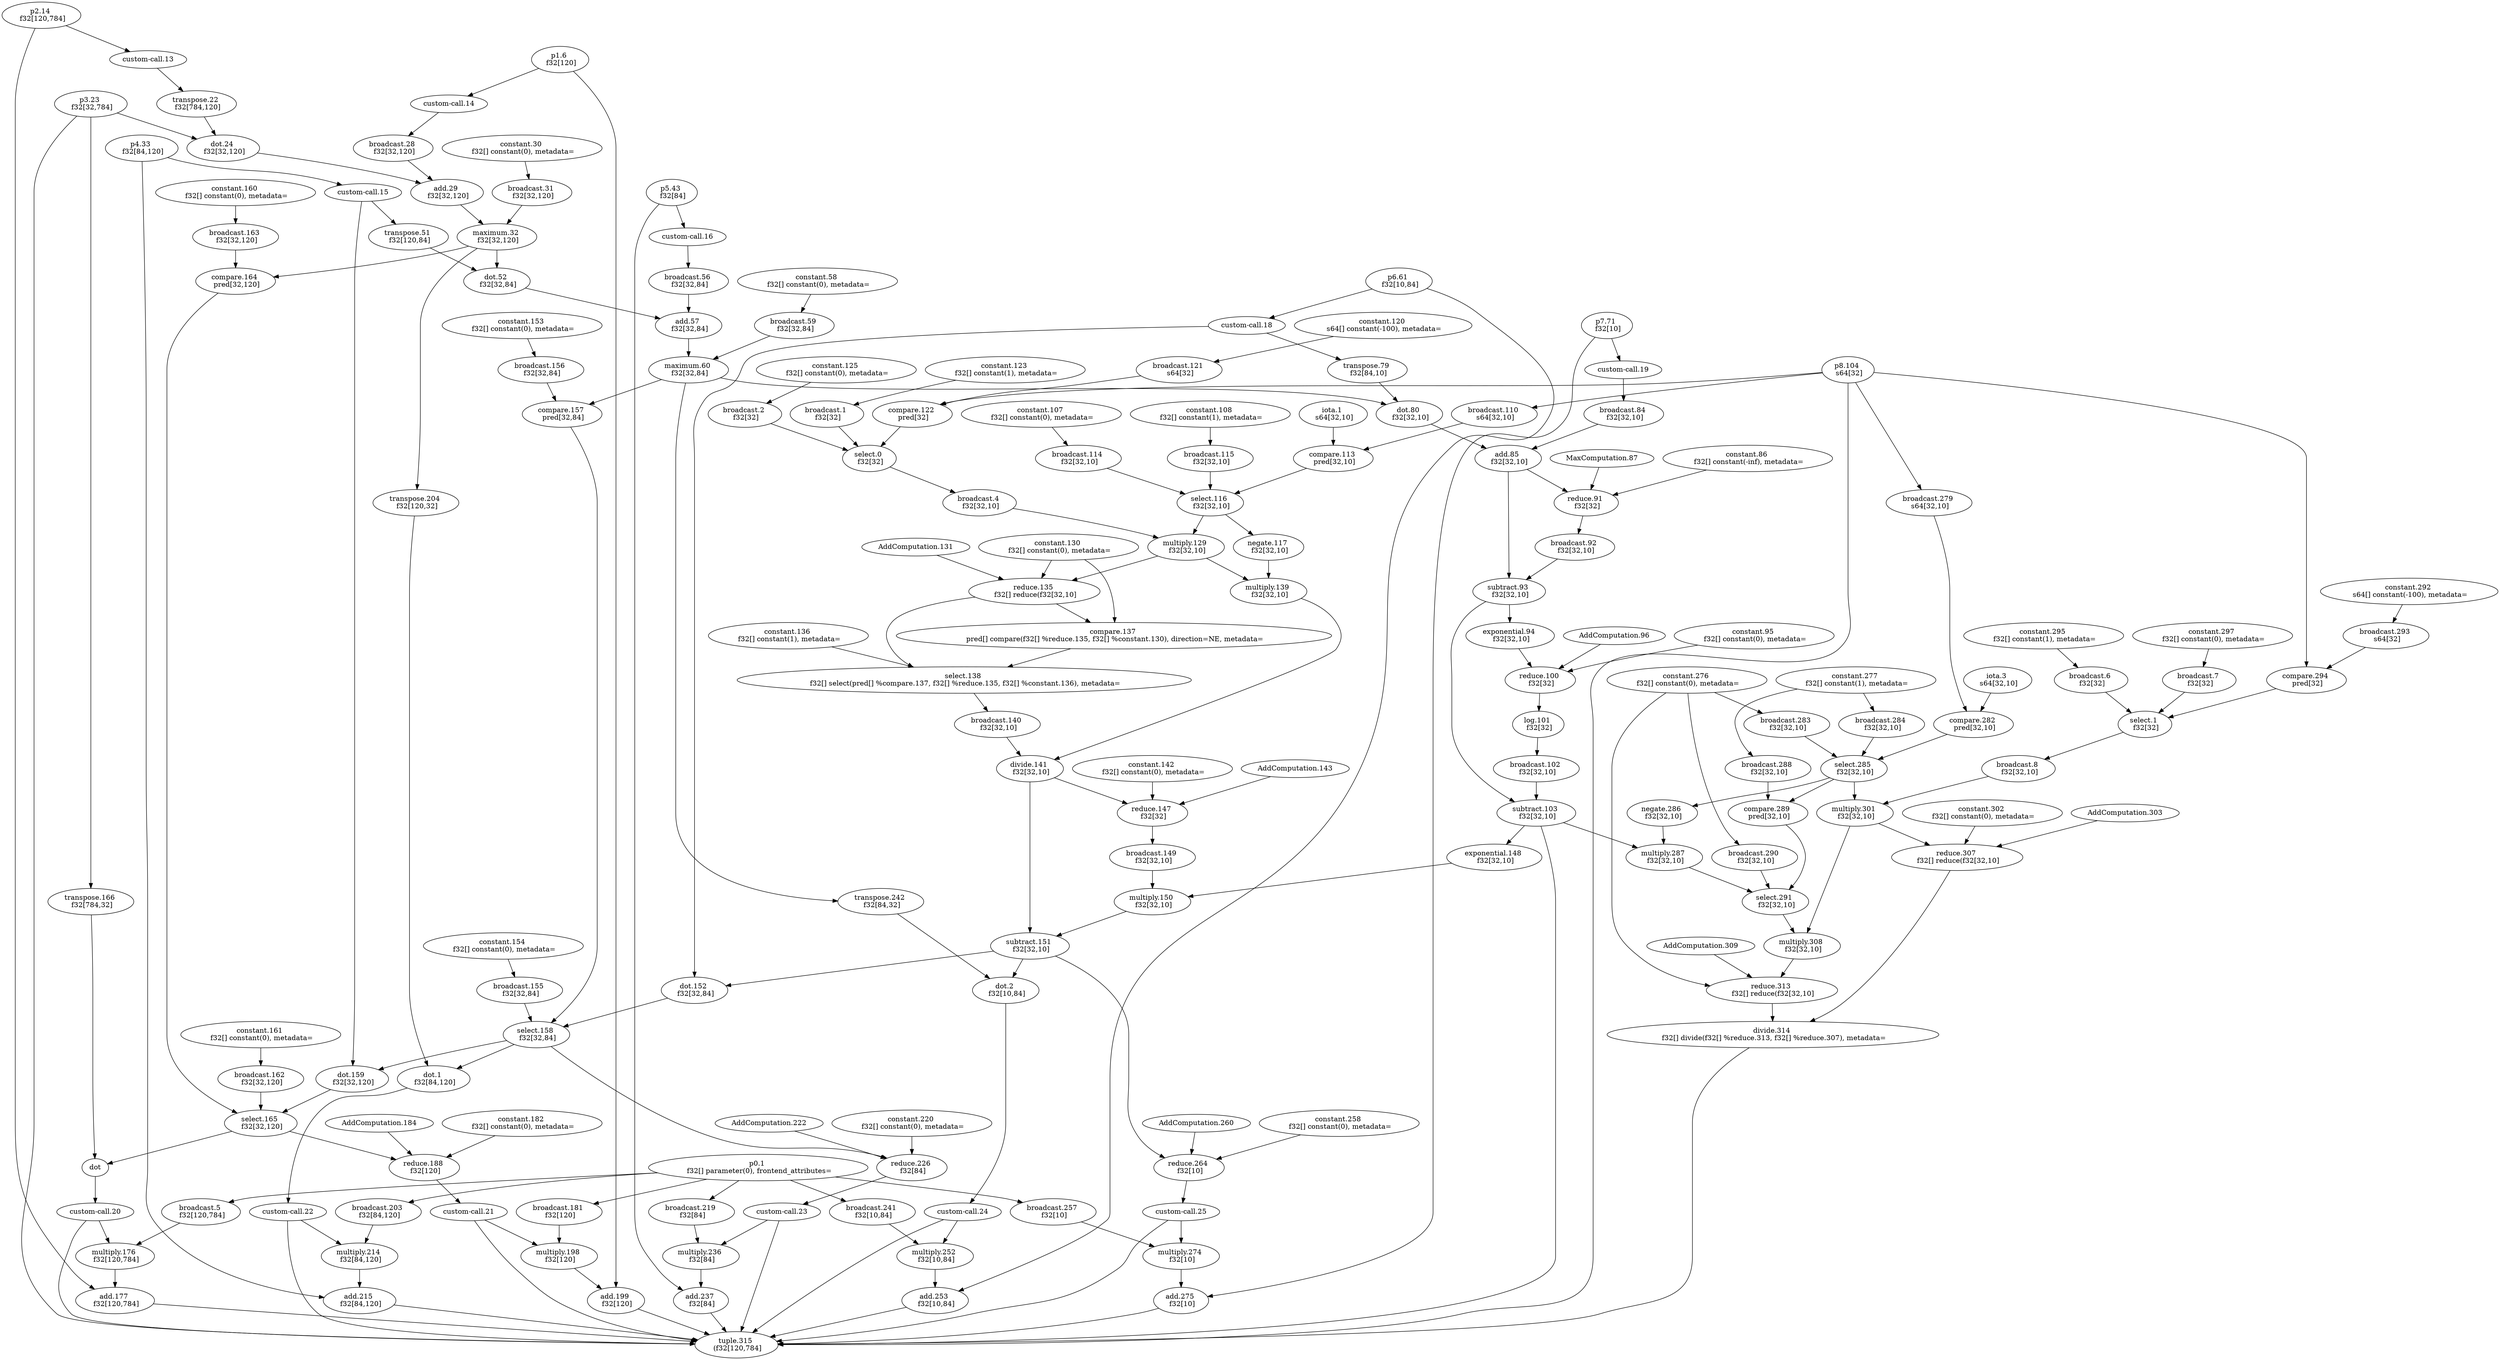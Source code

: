 digraph HloModule {
	"p2.14" [label="p2.14 \n f32[120,784]"];
	"p3.23" [label="p3.23 \n f32[32,784]"];
	"transpose.22" [label="transpose.22 \n f32[784,120]"];
	"dot.24" [label="dot.24 \n f32[32,120]"];
	"p1.6" [label="p1.6 \n f32[120]"];
	"broadcast.28" [label="broadcast.28 \n f32[32,120]"];
	"add.29" [label="add.29 \n f32[32,120]"];
	"constant.30" [label="constant.30 \n f32[] constant(0), metadata="];
	"broadcast.31" [label="broadcast.31 \n f32[32,120]"];
	"maximum.32" [label="maximum.32 \n f32[32,120]"];
	"constant.160" [label="constant.160 \n f32[] constant(0), metadata="];
	"broadcast.163" [label="broadcast.163 \n f32[32,120]"];
	"compare.164" [label="compare.164 \n pred[32,120]"];
	"p4.33" [label="p4.33 \n f32[84,120]"];
	"transpose.51" [label="transpose.51 \n f32[120,84]"];
	"dot.52" [label="dot.52 \n f32[32,84]"];
	"p5.43" [label="p5.43 \n f32[84]"];
	"broadcast.56" [label="broadcast.56 \n f32[32,84]"];
	"add.57" [label="add.57 \n f32[32,84]"];
	"constant.58" [label="constant.58 \n f32[] constant(0), metadata="];
	"broadcast.59" [label="broadcast.59 \n f32[32,84]"];
	"maximum.60" [label="maximum.60 \n f32[32,84]"];
	"constant.153" [label="constant.153 \n f32[] constant(0), metadata="];
	"broadcast.156" [label="broadcast.156 \n f32[32,84]"];
	"compare.157" [label="compare.157 \n pred[32,84]"];
	"p8.104" [label="p8.104 \n s64[32]"];
	"broadcast.110" [label="broadcast.110 \n s64[32,10]"];
	"iota.1" [label="iota.1 \n s64[32,10]"];
	"compare.113" [label="compare.113 \n pred[32,10]"];
	"constant.108" [label="constant.108 \n f32[] constant(1), metadata="];
	"broadcast.115" [label="broadcast.115 \n f32[32,10]"];
	"constant.107" [label="constant.107 \n f32[] constant(0), metadata="];
	"broadcast.114" [label="broadcast.114 \n f32[32,10]"];
	"select.116" [label="select.116 \n f32[32,10]"];
	"negate.117" [label="negate.117 \n f32[32,10]"];
	"constant.120" [label="constant.120 \n s64[] constant(-100), metadata="];
	"broadcast.121" [label="broadcast.121 \n s64[32]"];
	"compare.122" [label="compare.122 \n pred[32]"];
	"constant.123" [label="constant.123 \n f32[] constant(1), metadata="];
	"broadcast.1" [label="broadcast.1 \n f32[32]"];
	"constant.125" [label="constant.125 \n f32[] constant(0), metadata="];
	"broadcast.2" [label="broadcast.2 \n f32[32]"];
	"select.0" [label="select.0 \n f32[32]"];
	"broadcast.4" [label="broadcast.4 \n f32[32,10]"];
	"multiply.129" [label="multiply.129 \n f32[32,10]"];
	"multiply.139" [label="multiply.139 \n f32[32,10]"];
	"constant.130" [label="constant.130 \n f32[] constant(0), metadata="];
	"reduce.135" [label="reduce.135 \n f32[] reduce(f32[32,10]"];
	"compare.137" [label="compare.137 \n pred[] compare(f32[] %reduce.135, f32[] %constant.130), direction=NE, metadata="];
	"constant.136" [label="constant.136 \n f32[] constant(1), metadata="];
	"select.138" [label="select.138 \n f32[] select(pred[] %compare.137, f32[] %reduce.135, f32[] %constant.136), metadata="];
	"broadcast.140" [label="broadcast.140 \n f32[32,10]"];
	"divide.141" [label="divide.141 \n f32[32,10]"];
	"p6.61" [label="p6.61 \n f32[10,84]"];
	"transpose.79" [label="transpose.79 \n f32[84,10]"];
	"dot.80" [label="dot.80 \n f32[32,10]"];
	"p7.71" [label="p7.71 \n f32[10]"];
	"broadcast.84" [label="broadcast.84 \n f32[32,10]"];
	"add.85" [label="add.85 \n f32[32,10]"];
	"constant.86" [label="constant.86 \n f32[] constant(-inf), metadata="];
	"reduce.91" [label="reduce.91 \n f32[32]"];
	"broadcast.92" [label="broadcast.92 \n f32[32,10]"];
	"subtract.93" [label="subtract.93 \n f32[32,10]"];
	"exponential.94" [label="exponential.94 \n f32[32,10]"];
	"constant.95" [label="constant.95 \n f32[] constant(0), metadata="];
	"reduce.100" [label="reduce.100 \n f32[32]"];
	"log.101" [label="log.101 \n f32[32]"];
	"broadcast.102" [label="broadcast.102 \n f32[32,10]"];
	"subtract.103" [label="subtract.103 \n f32[32,10]"];
	"exponential.148" [label="exponential.148 \n f32[32,10]"];
	"constant.142" [label="constant.142 \n f32[] constant(0), metadata="];
	"reduce.147" [label="reduce.147 \n f32[32]"];
	"broadcast.149" [label="broadcast.149 \n f32[32,10]"];
	"multiply.150" [label="multiply.150 \n f32[32,10]"];
	"subtract.151" [label="subtract.151 \n f32[32,10]"];
	"dot.152" [label="dot.152 \n f32[32,84]"];
	"constant.154" [label="constant.154 \n f32[] constant(0), metadata="];
	"broadcast.155" [label="broadcast.155 \n f32[32,84]"];
	"select.158" [label="select.158 \n f32[32,84]"];
	"dot.159" [label="dot.159 \n f32[32,120]"];
	"constant.161" [label="constant.161 \n f32[] constant(0), metadata="];
	"broadcast.162" [label="broadcast.162 \n f32[32,120]"];
	"select.165" [label="select.165 \n f32[32,120]"];
	"transpose.166" [label="transpose.166 \n f32[784,32]"];
	"p0.1" [label="p0.1 \n f32[] parameter(0), frontend_attributes="];
	"broadcast.5" [label="broadcast.5 \n f32[120,784]"];
	"multiply.176" [label="multiply.176 \n f32[120,784]"];
	"add.177" [label="add.177 \n f32[120,784]"];
	"constant.182" [label="constant.182 \n f32[] constant(0), metadata="];
	"reduce.188" [label="reduce.188 \n f32[120]"];
	"broadcast.181" [label="broadcast.181 \n f32[120]"];
	"multiply.198" [label="multiply.198 \n f32[120]"];
	"add.199" [label="add.199 \n f32[120]"];
	"transpose.204" [label="transpose.204 \n f32[120,32]"];
	"dot.1" [label="dot.1 \n f32[84,120]"];
	"broadcast.203" [label="broadcast.203 \n f32[84,120]"];
	"multiply.214" [label="multiply.214 \n f32[84,120]"];
	"add.215" [label="add.215 \n f32[84,120]"];
	"constant.220" [label="constant.220 \n f32[] constant(0), metadata="];
	"reduce.226" [label="reduce.226 \n f32[84]"];
	"broadcast.219" [label="broadcast.219 \n f32[84]"];
	"multiply.236" [label="multiply.236 \n f32[84]"];
	"add.237" [label="add.237 \n f32[84]"];
	"transpose.242" [label="transpose.242 \n f32[84,32]"];
	"dot.2" [label="dot.2 \n f32[10,84]"];
	"broadcast.241" [label="broadcast.241 \n f32[10,84]"];
	"multiply.252" [label="multiply.252 \n f32[10,84]"];
	"add.253" [label="add.253 \n f32[10,84]"];
	"constant.258" [label="constant.258 \n f32[] constant(0), metadata="];
	"reduce.264" [label="reduce.264 \n f32[10]"];
	"broadcast.257" [label="broadcast.257 \n f32[10]"];
	"multiply.274" [label="multiply.274 \n f32[10]"];
	"add.275" [label="add.275 \n f32[10]"];
	"broadcast.279" [label="broadcast.279 \n s64[32,10]"];
	"iota.3" [label="iota.3 \n s64[32,10]"];
	"compare.282" [label="compare.282 \n pred[32,10]"];
	"constant.277" [label="constant.277 \n f32[] constant(1), metadata="];
	"broadcast.284" [label="broadcast.284 \n f32[32,10]"];
	"constant.276" [label="constant.276 \n f32[] constant(0), metadata="];
	"broadcast.283" [label="broadcast.283 \n f32[32,10]"];
	"select.285" [label="select.285 \n f32[32,10]"];
	"broadcast.288" [label="broadcast.288 \n f32[32,10]"];
	"compare.289" [label="compare.289 \n pred[32,10]"];
	"broadcast.290" [label="broadcast.290 \n f32[32,10]"];
	"negate.286" [label="negate.286 \n f32[32,10]"];
	"multiply.287" [label="multiply.287 \n f32[32,10]"];
	"select.291" [label="select.291 \n f32[32,10]"];
	"constant.292" [label="constant.292 \n s64[] constant(-100), metadata="];
	"broadcast.293" [label="broadcast.293 \n s64[32]"];
	"compare.294" [label="compare.294 \n pred[32]"];
	"constant.295" [label="constant.295 \n f32[] constant(1), metadata="];
	"broadcast.6" [label="broadcast.6 \n f32[32]"];
	"constant.297" [label="constant.297 \n f32[] constant(0), metadata="];
	"broadcast.7" [label="broadcast.7 \n f32[32]"];
	"select.1" [label="select.1 \n f32[32]"];
	"broadcast.8" [label="broadcast.8 \n f32[32,10]"];
	"multiply.301" [label="multiply.301 \n f32[32,10]"];
	"multiply.308" [label="multiply.308 \n f32[32,10]"];
	"reduce.313" [label="reduce.313 \n f32[] reduce(f32[32,10]"];
	"constant.302" [label="constant.302 \n f32[] constant(0), metadata="];
	"reduce.307" [label="reduce.307 \n f32[] reduce(f32[32,10]"];
	"divide.314" [label="divide.314 \n f32[] divide(f32[] %reduce.313, f32[] %reduce.307), metadata="];
	"tuple.315" [label="tuple.315 \n (f32[120,784]"]; 
 	"p2.14" -> "custom-call.13";
	"custom-call.13" -> "transpose.22";
	"p3.23" -> "dot.24";
	"transpose.22" -> "dot.24";
	"p1.6" -> "custom-call.14";
	"custom-call.14" -> "broadcast.28";
	"dot.24" -> "add.29";
	"broadcast.28" -> "add.29";
	"constant.30" -> "broadcast.31";
	"add.29" -> "maximum.32";
	"broadcast.31" -> "maximum.32";
	"constant.160" -> "broadcast.163";
	"maximum.32" -> "compare.164";
	"broadcast.163" -> "compare.164";
	"p4.33" -> "custom-call.15";
	"custom-call.15" -> "transpose.51";
	"maximum.32" -> "dot.52";
	"transpose.51" -> "dot.52";
	"p5.43" -> "custom-call.16";
	"custom-call.16" -> "broadcast.56";
	"dot.52" -> "add.57";
	"broadcast.56" -> "add.57";
	"constant.58" -> "broadcast.59";
	"add.57" -> "maximum.60";
	"broadcast.59" -> "maximum.60";
	"constant.153" -> "broadcast.156";
	"maximum.60" -> "compare.157";
	"broadcast.156" -> "compare.157";
	"p8.104" -> "broadcast.110";
	"broadcast.110" -> "compare.113";
	"iota.1" -> "compare.113";
	"constant.108" -> "broadcast.115";
	"constant.107" -> "broadcast.114";
	"compare.113" -> "select.116";
	"broadcast.115" -> "select.116";
	"broadcast.114" -> "select.116";
	"select.116" -> "negate.117";
	"constant.120" -> "broadcast.121";
	"p8.104" -> "compare.122";
	"broadcast.121" -> "compare.122";
	"constant.123" -> "broadcast.1";
	"constant.125" -> "broadcast.2";
	"compare.122" -> "select.0";
	"broadcast.1" -> "select.0";
	"broadcast.2" -> "select.0";
	"select.0" -> "broadcast.4";
	"broadcast.4" -> "multiply.129";
	"select.116" -> "multiply.129";
	"negate.117" -> "multiply.139";
	"multiply.129" -> "multiply.139";
	"multiply.129" -> "reduce.135";
	"constant.130" -> "reduce.135";
	"AddComputation.131" -> "reduce.135";
	"reduce.135" -> "compare.137";
	"constant.130" -> "compare.137";
	"compare.137" -> "select.138";
	"reduce.135" -> "select.138";
	"constant.136" -> "select.138";
	"select.138" -> "broadcast.140";
	"multiply.139" -> "divide.141";
	"broadcast.140" -> "divide.141";
	"p6.61" -> "custom-call.18";
	"custom-call.18" -> "transpose.79";
	"maximum.60" -> "dot.80";
	"transpose.79" -> "dot.80";
	"p7.71" -> "custom-call.19";
	"custom-call.19" -> "broadcast.84";
	"dot.80" -> "add.85";
	"broadcast.84" -> "add.85";
	"add.85" -> "reduce.91";
	"constant.86" -> "reduce.91";
	"MaxComputation.87" -> "reduce.91";
	"reduce.91" -> "broadcast.92";
	"add.85" -> "subtract.93";
	"broadcast.92" -> "subtract.93";
	"subtract.93" -> "exponential.94";
	"exponential.94" -> "reduce.100";
	"constant.95" -> "reduce.100";
	"AddComputation.96" -> "reduce.100";
	"reduce.100" -> "log.101";
	"log.101" -> "broadcast.102";
	"subtract.93" -> "subtract.103";
	"broadcast.102" -> "subtract.103";
	"subtract.103" -> "exponential.148";
	"divide.141" -> "reduce.147";
	"constant.142" -> "reduce.147";
	"AddComputation.143" -> "reduce.147";
	"reduce.147" -> "broadcast.149";
	"exponential.148" -> "multiply.150";
	"broadcast.149" -> "multiply.150";
	"divide.141" -> "subtract.151";
	"multiply.150" -> "subtract.151";
	"subtract.151" -> "dot.152";
	"custom-call.18" -> "dot.152";
	"constant.154" -> "broadcast.155";
	"compare.157" -> "select.158";
	"dot.152" -> "select.158";
	"broadcast.155" -> "select.158";
	"select.158" -> "dot.159";
	"custom-call.15" -> "dot.159";
	"constant.161" -> "broadcast.162";
	"compare.164" -> "select.165";
	"dot.159" -> "select.165";
	"broadcast.162" -> "select.165";
	"p3.23" -> "transpose.166";
	"select.165" -> "dot";
	"transpose.166" -> "dot";
	"dot" -> "custom-call.20";
	"p0.1" -> "broadcast.5";
	"custom-call.20" -> "multiply.176";
	"broadcast.5" -> "multiply.176";
	"p2.14" -> "add.177";
	"multiply.176" -> "add.177";
	"select.165" -> "reduce.188";
	"constant.182" -> "reduce.188";
	"AddComputation.184" -> "reduce.188";
	"reduce.188" -> "custom-call.21";
	"p0.1" -> "broadcast.181";
	"custom-call.21" -> "multiply.198";
	"broadcast.181" -> "multiply.198";
	"p1.6" -> "add.199";
	"multiply.198" -> "add.199";
	"maximum.32" -> "transpose.204";
	"select.158" -> "dot.1";
	"transpose.204" -> "dot.1";
	"dot.1" -> "custom-call.22";
	"p0.1" -> "broadcast.203";
	"custom-call.22" -> "multiply.214";
	"broadcast.203" -> "multiply.214";
	"p4.33" -> "add.215";
	"multiply.214" -> "add.215";
	"select.158" -> "reduce.226";
	"constant.220" -> "reduce.226";
	"AddComputation.222" -> "reduce.226";
	"reduce.226" -> "custom-call.23";
	"p0.1" -> "broadcast.219";
	"custom-call.23" -> "multiply.236";
	"broadcast.219" -> "multiply.236";
	"p5.43" -> "add.237";
	"multiply.236" -> "add.237";
	"maximum.60" -> "transpose.242";
	"subtract.151" -> "dot.2";
	"transpose.242" -> "dot.2";
	"dot.2" -> "custom-call.24";
	"p0.1" -> "broadcast.241";
	"custom-call.24" -> "multiply.252";
	"broadcast.241" -> "multiply.252";
	"p6.61" -> "add.253";
	"multiply.252" -> "add.253";
	"subtract.151" -> "reduce.264";
	"constant.258" -> "reduce.264";
	"AddComputation.260" -> "reduce.264";
	"reduce.264" -> "custom-call.25";
	"p0.1" -> "broadcast.257";
	"custom-call.25" -> "multiply.274";
	"broadcast.257" -> "multiply.274";
	"p7.71" -> "add.275";
	"multiply.274" -> "add.275";
	"p8.104" -> "broadcast.279";
	"broadcast.279" -> "compare.282";
	"iota.3" -> "compare.282";
	"constant.277" -> "broadcast.284";
	"constant.276" -> "broadcast.283";
	"compare.282" -> "select.285";
	"broadcast.284" -> "select.285";
	"broadcast.283" -> "select.285";
	"constant.277" -> "broadcast.288";
	"select.285" -> "compare.289";
	"broadcast.288" -> "compare.289";
	"constant.276" -> "broadcast.290";
	"select.285" -> "negate.286";
	"negate.286" -> "multiply.287";
	"subtract.103" -> "multiply.287";
	"compare.289" -> "select.291";
	"broadcast.290" -> "select.291";
	"multiply.287" -> "select.291";
	"constant.292" -> "broadcast.293";
	"p8.104" -> "compare.294";
	"broadcast.293" -> "compare.294";
	"constant.295" -> "broadcast.6";
	"constant.297" -> "broadcast.7";
	"compare.294" -> "select.1";
	"broadcast.6" -> "select.1";
	"broadcast.7" -> "select.1";
	"select.1" -> "broadcast.8";
	"broadcast.8" -> "multiply.301";
	"select.285" -> "multiply.301";
	"select.291" -> "multiply.308";
	"multiply.301" -> "multiply.308";
	"multiply.308" -> "reduce.313";
	"constant.276" -> "reduce.313";
	"AddComputation.309" -> "reduce.313";
	"multiply.301" -> "reduce.307";
	"constant.302" -> "reduce.307";
	"AddComputation.303" -> "reduce.307";
	"reduce.313" -> "divide.314";
	"reduce.307" -> "divide.314";
	"add.177" -> "tuple.315";
	"add.199" -> "tuple.315";
	"add.215" -> "tuple.315";
	"add.237" -> "tuple.315";
	"add.253" -> "tuple.315";
	"add.275" -> "tuple.315";
	"p3.23" -> "tuple.315";
	"p8.104" -> "tuple.315";
	"subtract.103" -> "tuple.315";
	"divide.314" -> "tuple.315";
	"custom-call.25" -> "tuple.315";
	"custom-call.24" -> "tuple.315";
	"custom-call.23" -> "tuple.315";
	"custom-call.22" -> "tuple.315";
	"custom-call.21" -> "tuple.315";
	"custom-call.20" -> "tuple.315";
}